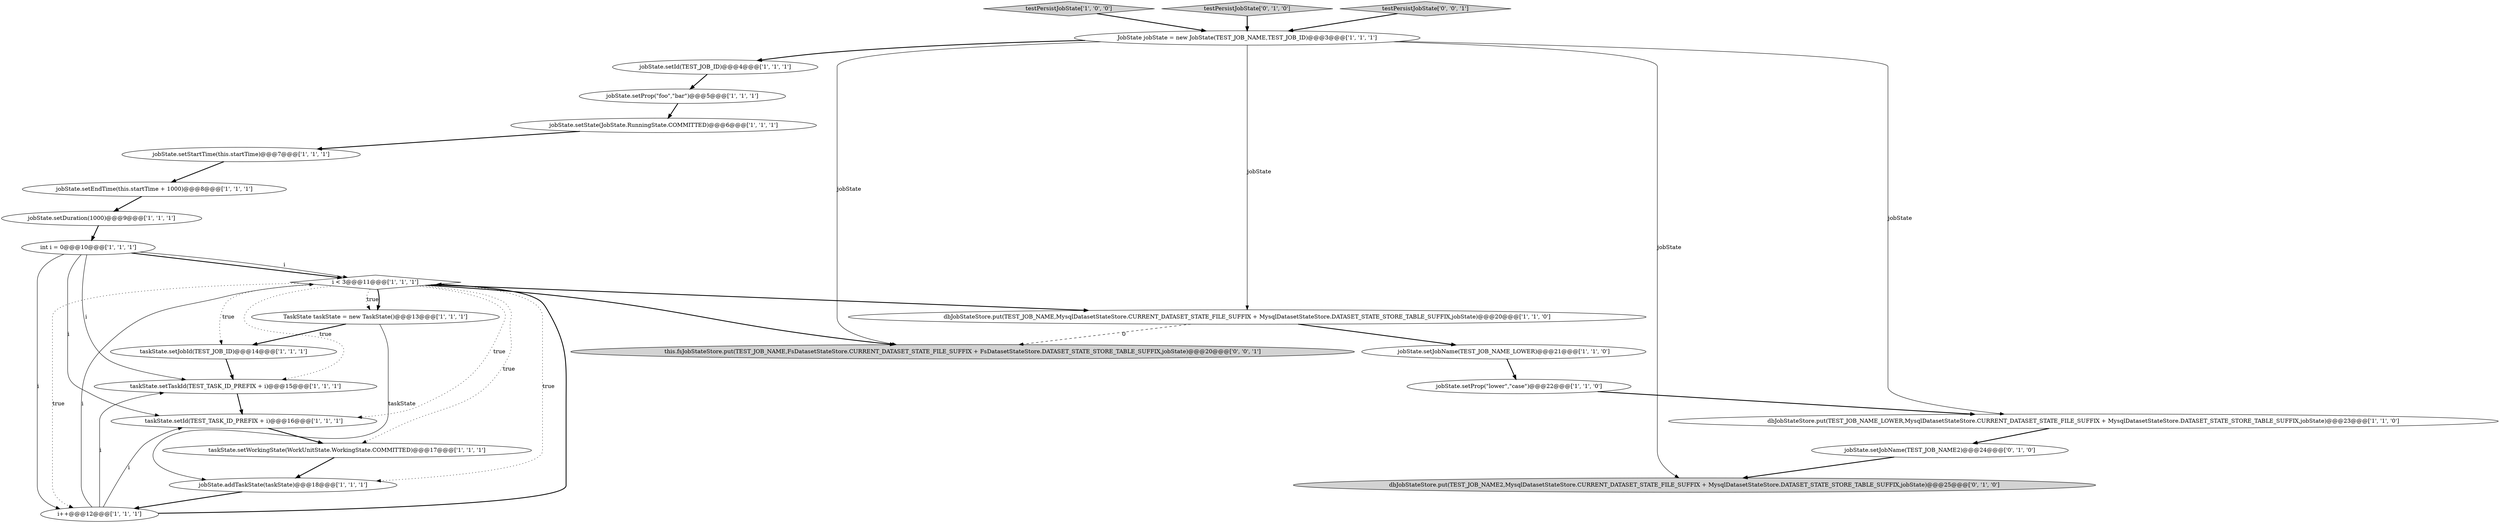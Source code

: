 digraph {
1 [style = filled, label = "testPersistJobState['1', '0', '0']", fillcolor = lightgray, shape = diamond image = "AAA0AAABBB1BBB"];
21 [style = filled, label = "jobState.setJobName(TEST_JOB_NAME2)@@@24@@@['0', '1', '0']", fillcolor = white, shape = ellipse image = "AAA1AAABBB2BBB"];
5 [style = filled, label = "jobState.setProp(\"lower\",\"case\")@@@22@@@['1', '1', '0']", fillcolor = white, shape = ellipse image = "AAA0AAABBB1BBB"];
20 [style = filled, label = "jobState.setState(JobState.RunningState.COMMITTED)@@@6@@@['1', '1', '1']", fillcolor = white, shape = ellipse image = "AAA0AAABBB1BBB"];
2 [style = filled, label = "i < 3@@@11@@@['1', '1', '1']", fillcolor = white, shape = diamond image = "AAA0AAABBB1BBB"];
19 [style = filled, label = "jobState.setProp(\"foo\",\"bar\")@@@5@@@['1', '1', '1']", fillcolor = white, shape = ellipse image = "AAA0AAABBB1BBB"];
16 [style = filled, label = "taskState.setTaskId(TEST_TASK_ID_PREFIX + i)@@@15@@@['1', '1', '1']", fillcolor = white, shape = ellipse image = "AAA0AAABBB1BBB"];
22 [style = filled, label = "testPersistJobState['0', '1', '0']", fillcolor = lightgray, shape = diamond image = "AAA0AAABBB2BBB"];
14 [style = filled, label = "jobState.setDuration(1000)@@@9@@@['1', '1', '1']", fillcolor = white, shape = ellipse image = "AAA0AAABBB1BBB"];
18 [style = filled, label = "jobState.setJobName(TEST_JOB_NAME_LOWER)@@@21@@@['1', '1', '0']", fillcolor = white, shape = ellipse image = "AAA0AAABBB1BBB"];
23 [style = filled, label = "dbJobStateStore.put(TEST_JOB_NAME2,MysqlDatasetStateStore.CURRENT_DATASET_STATE_FILE_SUFFIX + MysqlDatasetStateStore.DATASET_STATE_STORE_TABLE_SUFFIX,jobState)@@@25@@@['0', '1', '0']", fillcolor = lightgray, shape = ellipse image = "AAA1AAABBB2BBB"];
4 [style = filled, label = "dbJobStateStore.put(TEST_JOB_NAME_LOWER,MysqlDatasetStateStore.CURRENT_DATASET_STATE_FILE_SUFFIX + MysqlDatasetStateStore.DATASET_STATE_STORE_TABLE_SUFFIX,jobState)@@@23@@@['1', '1', '0']", fillcolor = white, shape = ellipse image = "AAA0AAABBB1BBB"];
8 [style = filled, label = "JobState jobState = new JobState(TEST_JOB_NAME,TEST_JOB_ID)@@@3@@@['1', '1', '1']", fillcolor = white, shape = ellipse image = "AAA0AAABBB1BBB"];
10 [style = filled, label = "dbJobStateStore.put(TEST_JOB_NAME,MysqlDatasetStateStore.CURRENT_DATASET_STATE_FILE_SUFFIX + MysqlDatasetStateStore.DATASET_STATE_STORE_TABLE_SUFFIX,jobState)@@@20@@@['1', '1', '0']", fillcolor = white, shape = ellipse image = "AAA0AAABBB1BBB"];
24 [style = filled, label = "testPersistJobState['0', '0', '1']", fillcolor = lightgray, shape = diamond image = "AAA0AAABBB3BBB"];
7 [style = filled, label = "taskState.setWorkingState(WorkUnitState.WorkingState.COMMITTED)@@@17@@@['1', '1', '1']", fillcolor = white, shape = ellipse image = "AAA0AAABBB1BBB"];
13 [style = filled, label = "jobState.setId(TEST_JOB_ID)@@@4@@@['1', '1', '1']", fillcolor = white, shape = ellipse image = "AAA0AAABBB1BBB"];
11 [style = filled, label = "taskState.setJobId(TEST_JOB_ID)@@@14@@@['1', '1', '1']", fillcolor = white, shape = ellipse image = "AAA0AAABBB1BBB"];
6 [style = filled, label = "jobState.setStartTime(this.startTime)@@@7@@@['1', '1', '1']", fillcolor = white, shape = ellipse image = "AAA0AAABBB1BBB"];
12 [style = filled, label = "jobState.setEndTime(this.startTime + 1000)@@@8@@@['1', '1', '1']", fillcolor = white, shape = ellipse image = "AAA0AAABBB1BBB"];
15 [style = filled, label = "i++@@@12@@@['1', '1', '1']", fillcolor = white, shape = ellipse image = "AAA0AAABBB1BBB"];
25 [style = filled, label = "this.fsJobStateStore.put(TEST_JOB_NAME,FsDatasetStateStore.CURRENT_DATASET_STATE_FILE_SUFFIX + FsDatasetStateStore.DATASET_STATE_STORE_TABLE_SUFFIX,jobState)@@@20@@@['0', '0', '1']", fillcolor = lightgray, shape = ellipse image = "AAA0AAABBB3BBB"];
3 [style = filled, label = "TaskState taskState = new TaskState()@@@13@@@['1', '1', '1']", fillcolor = white, shape = ellipse image = "AAA0AAABBB1BBB"];
0 [style = filled, label = "int i = 0@@@10@@@['1', '1', '1']", fillcolor = white, shape = ellipse image = "AAA0AAABBB1BBB"];
9 [style = filled, label = "jobState.addTaskState(taskState)@@@18@@@['1', '1', '1']", fillcolor = white, shape = ellipse image = "AAA0AAABBB1BBB"];
17 [style = filled, label = "taskState.setId(TEST_TASK_ID_PREFIX + i)@@@16@@@['1', '1', '1']", fillcolor = white, shape = ellipse image = "AAA0AAABBB1BBB"];
15->17 [style = solid, label="i"];
8->25 [style = solid, label="jobState"];
2->11 [style = dotted, label="true"];
2->17 [style = dotted, label="true"];
3->11 [style = bold, label=""];
8->23 [style = solid, label="jobState"];
22->8 [style = bold, label=""];
15->2 [style = solid, label="i"];
2->3 [style = dotted, label="true"];
20->6 [style = bold, label=""];
13->19 [style = bold, label=""];
10->25 [style = dashed, label="0"];
7->9 [style = bold, label=""];
12->14 [style = bold, label=""];
19->20 [style = bold, label=""];
2->9 [style = dotted, label="true"];
18->5 [style = bold, label=""];
1->8 [style = bold, label=""];
9->15 [style = bold, label=""];
0->17 [style = solid, label="i"];
3->9 [style = solid, label="taskState"];
14->0 [style = bold, label=""];
2->10 [style = bold, label=""];
11->16 [style = bold, label=""];
2->25 [style = bold, label=""];
15->2 [style = bold, label=""];
5->4 [style = bold, label=""];
2->16 [style = dotted, label="true"];
10->18 [style = bold, label=""];
2->3 [style = bold, label=""];
2->15 [style = dotted, label="true"];
8->13 [style = bold, label=""];
6->12 [style = bold, label=""];
16->17 [style = bold, label=""];
0->2 [style = bold, label=""];
17->7 [style = bold, label=""];
8->4 [style = solid, label="jobState"];
21->23 [style = bold, label=""];
24->8 [style = bold, label=""];
4->21 [style = bold, label=""];
15->16 [style = solid, label="i"];
2->7 [style = dotted, label="true"];
0->2 [style = solid, label="i"];
8->10 [style = solid, label="jobState"];
0->16 [style = solid, label="i"];
0->15 [style = solid, label="i"];
}
